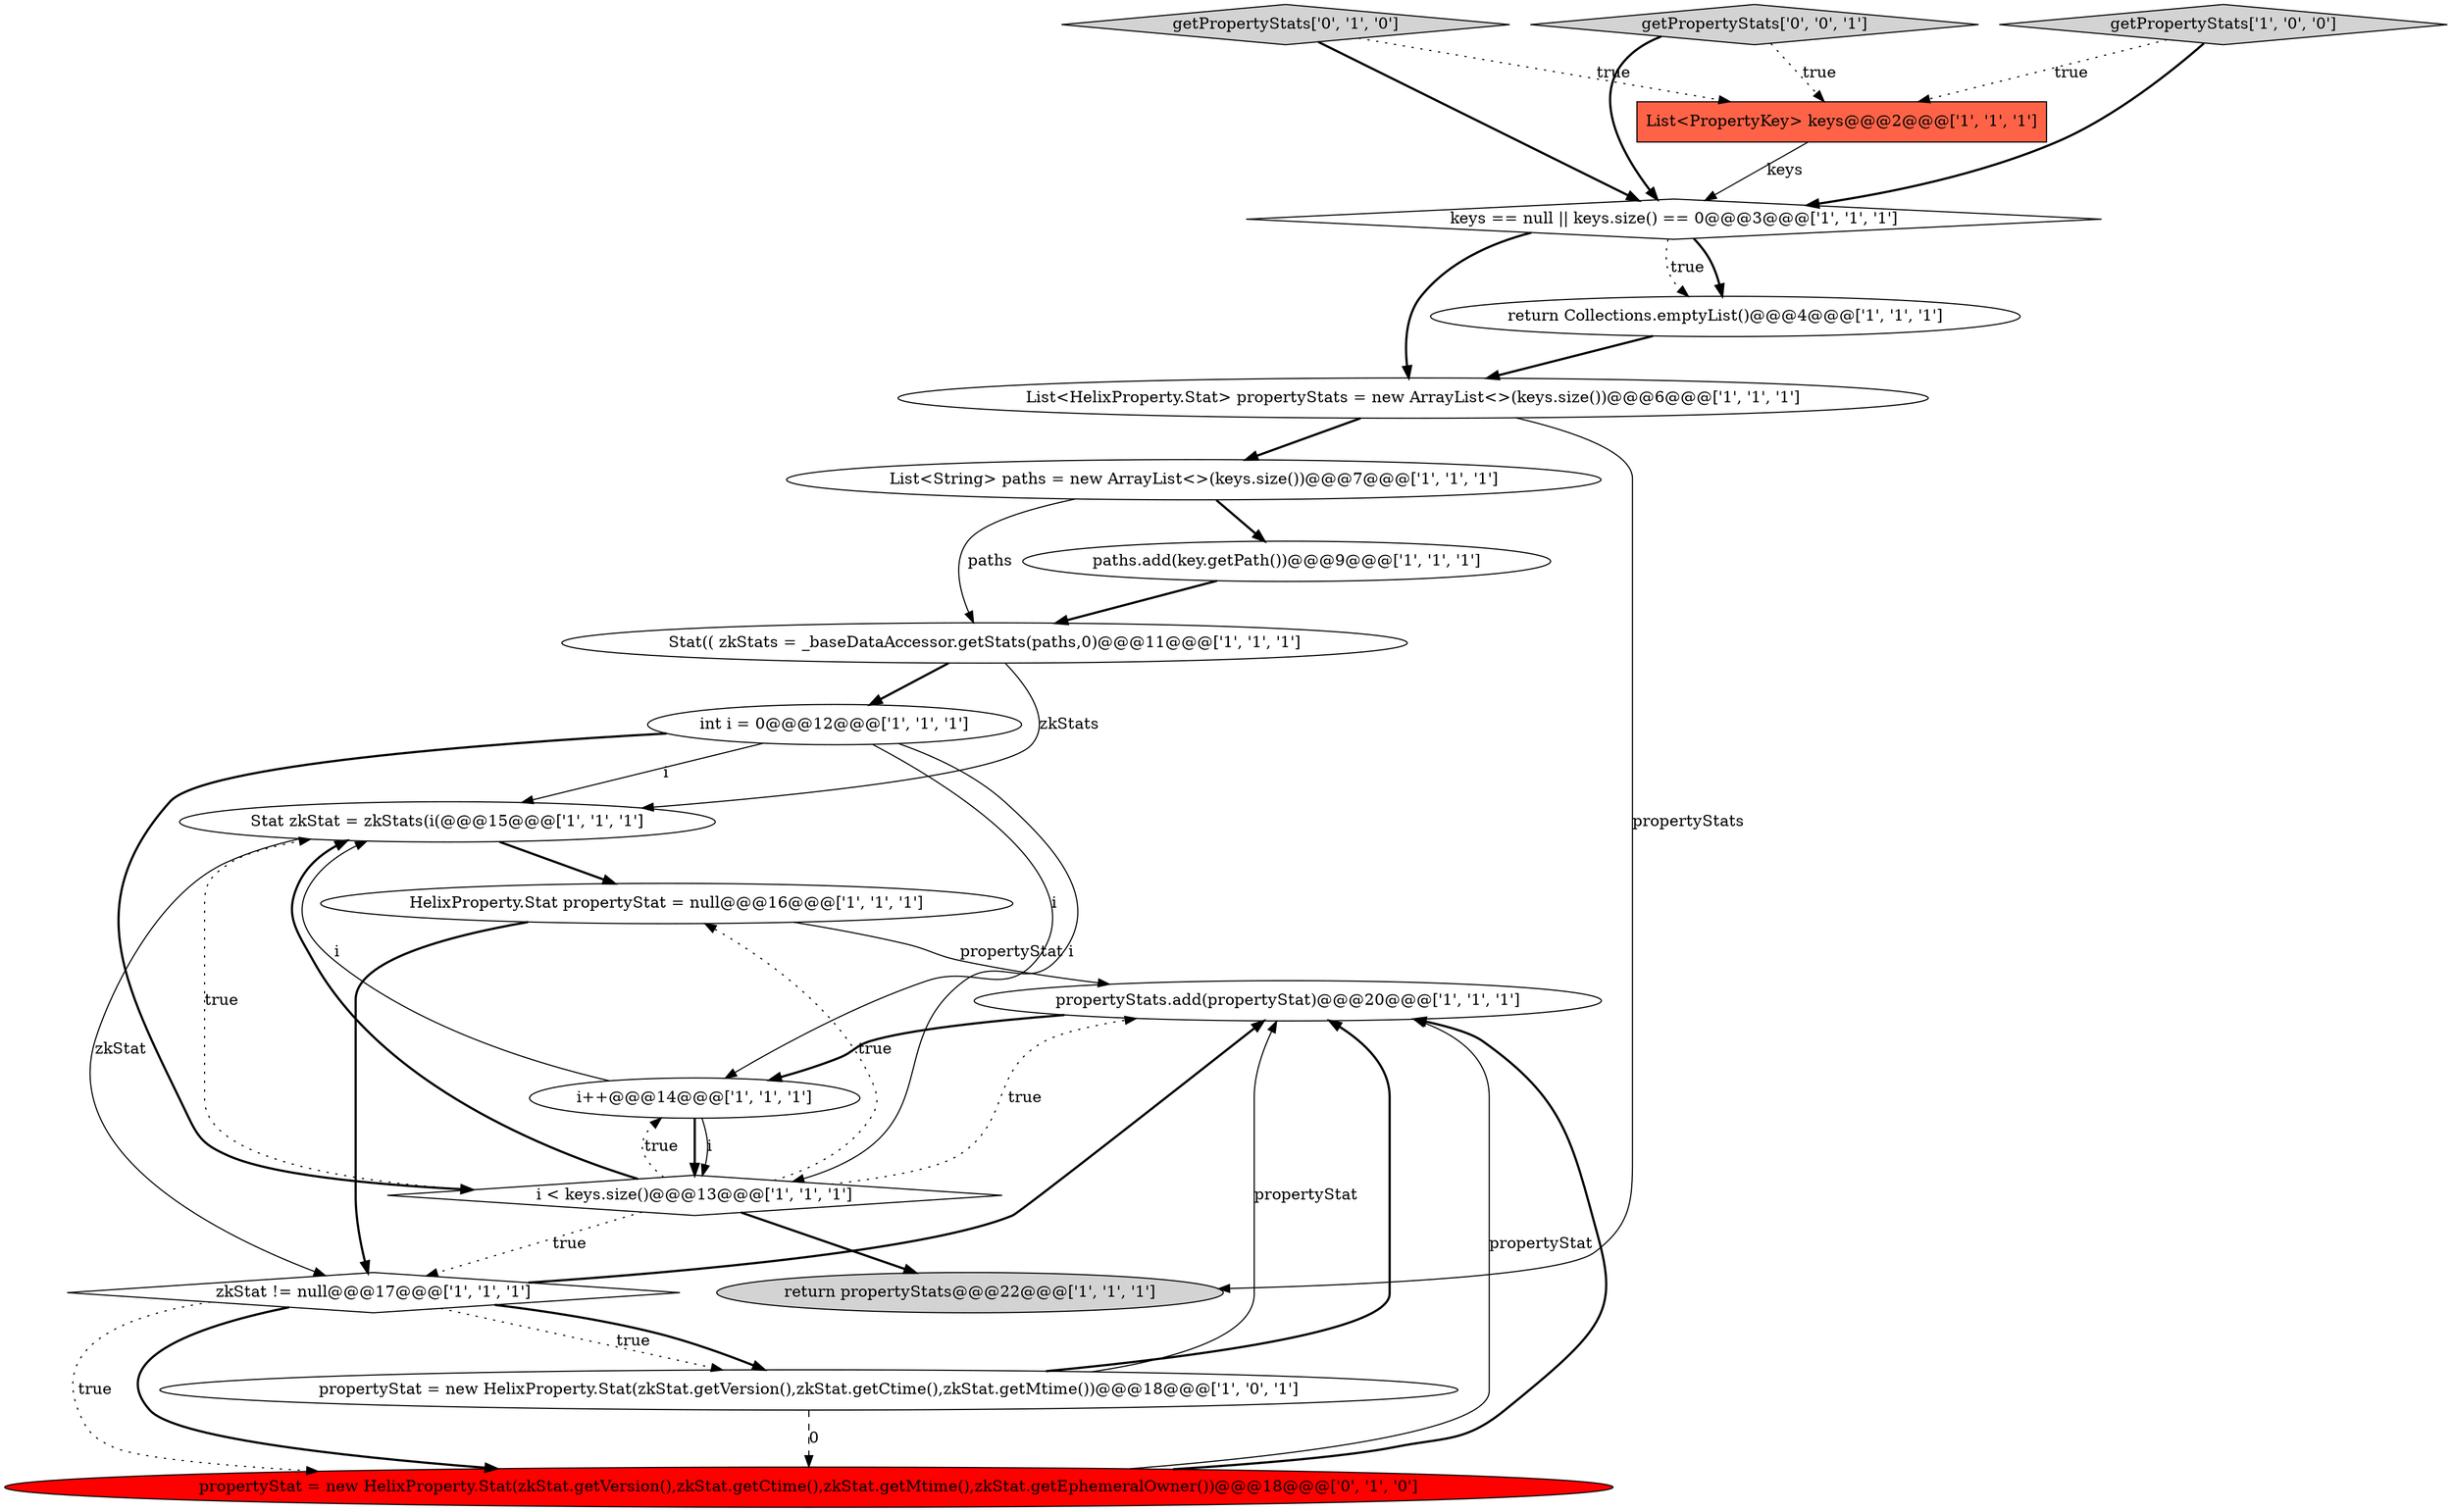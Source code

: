 digraph {
7 [style = filled, label = "Stat zkStat = zkStats(i(@@@15@@@['1', '1', '1']", fillcolor = white, shape = ellipse image = "AAA0AAABBB1BBB"];
14 [style = filled, label = "i++@@@14@@@['1', '1', '1']", fillcolor = white, shape = ellipse image = "AAA0AAABBB1BBB"];
9 [style = filled, label = "List<PropertyKey> keys@@@2@@@['1', '1', '1']", fillcolor = tomato, shape = box image = "AAA0AAABBB1BBB"];
5 [style = filled, label = "HelixProperty.Stat propertyStat = null@@@16@@@['1', '1', '1']", fillcolor = white, shape = ellipse image = "AAA0AAABBB1BBB"];
18 [style = filled, label = "getPropertyStats['0', '1', '0']", fillcolor = lightgray, shape = diamond image = "AAA0AAABBB2BBB"];
15 [style = filled, label = "int i = 0@@@12@@@['1', '1', '1']", fillcolor = white, shape = ellipse image = "AAA0AAABBB1BBB"];
8 [style = filled, label = "propertyStats.add(propertyStat)@@@20@@@['1', '1', '1']", fillcolor = white, shape = ellipse image = "AAA0AAABBB1BBB"];
17 [style = filled, label = "propertyStat = new HelixProperty.Stat(zkStat.getVersion(),zkStat.getCtime(),zkStat.getMtime(),zkStat.getEphemeralOwner())@@@18@@@['0', '1', '0']", fillcolor = red, shape = ellipse image = "AAA1AAABBB2BBB"];
10 [style = filled, label = "return propertyStats@@@22@@@['1', '1', '1']", fillcolor = lightgray, shape = ellipse image = "AAA0AAABBB1BBB"];
13 [style = filled, label = "List<HelixProperty.Stat> propertyStats = new ArrayList<>(keys.size())@@@6@@@['1', '1', '1']", fillcolor = white, shape = ellipse image = "AAA0AAABBB1BBB"];
6 [style = filled, label = "keys == null || keys.size() == 0@@@3@@@['1', '1', '1']", fillcolor = white, shape = diamond image = "AAA0AAABBB1BBB"];
0 [style = filled, label = "paths.add(key.getPath())@@@9@@@['1', '1', '1']", fillcolor = white, shape = ellipse image = "AAA0AAABBB1BBB"];
4 [style = filled, label = "Stat(( zkStats = _baseDataAccessor.getStats(paths,0)@@@11@@@['1', '1', '1']", fillcolor = white, shape = ellipse image = "AAA0AAABBB1BBB"];
19 [style = filled, label = "getPropertyStats['0', '0', '1']", fillcolor = lightgray, shape = diamond image = "AAA0AAABBB3BBB"];
1 [style = filled, label = "List<String> paths = new ArrayList<>(keys.size())@@@7@@@['1', '1', '1']", fillcolor = white, shape = ellipse image = "AAA0AAABBB1BBB"];
3 [style = filled, label = "propertyStat = new HelixProperty.Stat(zkStat.getVersion(),zkStat.getCtime(),zkStat.getMtime())@@@18@@@['1', '0', '1']", fillcolor = white, shape = ellipse image = "AAA0AAABBB1BBB"];
12 [style = filled, label = "zkStat != null@@@17@@@['1', '1', '1']", fillcolor = white, shape = diamond image = "AAA0AAABBB1BBB"];
11 [style = filled, label = "return Collections.emptyList()@@@4@@@['1', '1', '1']", fillcolor = white, shape = ellipse image = "AAA0AAABBB1BBB"];
16 [style = filled, label = "getPropertyStats['1', '0', '0']", fillcolor = lightgray, shape = diamond image = "AAA0AAABBB1BBB"];
2 [style = filled, label = "i < keys.size()@@@13@@@['1', '1', '1']", fillcolor = white, shape = diamond image = "AAA0AAABBB1BBB"];
17->8 [style = solid, label="propertyStat"];
17->8 [style = bold, label=""];
12->3 [style = dotted, label="true"];
15->14 [style = solid, label="i"];
12->17 [style = dotted, label="true"];
15->2 [style = bold, label=""];
16->9 [style = dotted, label="true"];
3->17 [style = dashed, label="0"];
14->7 [style = solid, label="i"];
7->12 [style = solid, label="zkStat"];
2->8 [style = dotted, label="true"];
16->6 [style = bold, label=""];
4->15 [style = bold, label=""];
12->17 [style = bold, label=""];
8->14 [style = bold, label=""];
9->6 [style = solid, label="keys"];
1->0 [style = bold, label=""];
4->7 [style = solid, label="zkStats"];
2->10 [style = bold, label=""];
19->6 [style = bold, label=""];
13->1 [style = bold, label=""];
3->8 [style = solid, label="propertyStat"];
7->5 [style = bold, label=""];
5->12 [style = bold, label=""];
18->6 [style = bold, label=""];
0->4 [style = bold, label=""];
12->8 [style = bold, label=""];
2->7 [style = dotted, label="true"];
6->11 [style = bold, label=""];
6->13 [style = bold, label=""];
13->10 [style = solid, label="propertyStats"];
18->9 [style = dotted, label="true"];
19->9 [style = dotted, label="true"];
15->2 [style = solid, label="i"];
11->13 [style = bold, label=""];
3->8 [style = bold, label=""];
2->12 [style = dotted, label="true"];
2->14 [style = dotted, label="true"];
14->2 [style = bold, label=""];
12->3 [style = bold, label=""];
6->11 [style = dotted, label="true"];
2->7 [style = bold, label=""];
2->5 [style = dotted, label="true"];
1->4 [style = solid, label="paths"];
5->8 [style = solid, label="propertyStat"];
15->7 [style = solid, label="i"];
14->2 [style = solid, label="i"];
}
